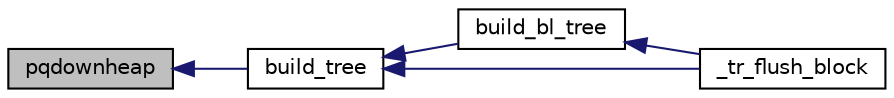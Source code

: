 digraph G
{
  edge [fontname="Helvetica",fontsize="10",labelfontname="Helvetica",labelfontsize="10"];
  node [fontname="Helvetica",fontsize="10",shape=record];
  rankdir="LR";
  Node1 [label="pqdownheap",height=0.2,width=0.4,color="black", fillcolor="grey75", style="filled" fontcolor="black"];
  Node1 -> Node2 [dir="back",color="midnightblue",fontsize="10",style="solid",fontname="Helvetica"];
  Node2 [label="build_tree",height=0.2,width=0.4,color="black", fillcolor="white", style="filled",URL="$trees_8c.html#ae24585b9d3230020126f1c8ae8f240f9"];
  Node2 -> Node3 [dir="back",color="midnightblue",fontsize="10",style="solid",fontname="Helvetica"];
  Node3 [label="build_bl_tree",height=0.2,width=0.4,color="black", fillcolor="white", style="filled",URL="$trees_8c.html#aef05b1c8b7f7ef2902111a8f415ead66"];
  Node3 -> Node4 [dir="back",color="midnightblue",fontsize="10",style="solid",fontname="Helvetica"];
  Node4 [label="_tr_flush_block",height=0.2,width=0.4,color="black", fillcolor="white", style="filled",URL="$trees_8c.html#aafe54369cbbb97972279a82a3b6c699e"];
  Node2 -> Node4 [dir="back",color="midnightblue",fontsize="10",style="solid",fontname="Helvetica"];
}
